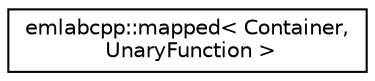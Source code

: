 digraph "Graphical Class Hierarchy"
{
 // LATEX_PDF_SIZE
  edge [fontname="Helvetica",fontsize="10",labelfontname="Helvetica",labelfontsize="10"];
  node [fontname="Helvetica",fontsize="10",shape=record];
  rankdir="LR";
  Node0 [label="emlabcpp::mapped\< Container,\l UnaryFunction \>",height=0.2,width=0.4,color="black", fillcolor="white", style="filled",URL="$structemlabcpp_1_1mapped.html",tooltip="mapped<T,F>::type is type returned by instance of F::operator() when applied on items from instance o..."];
}
